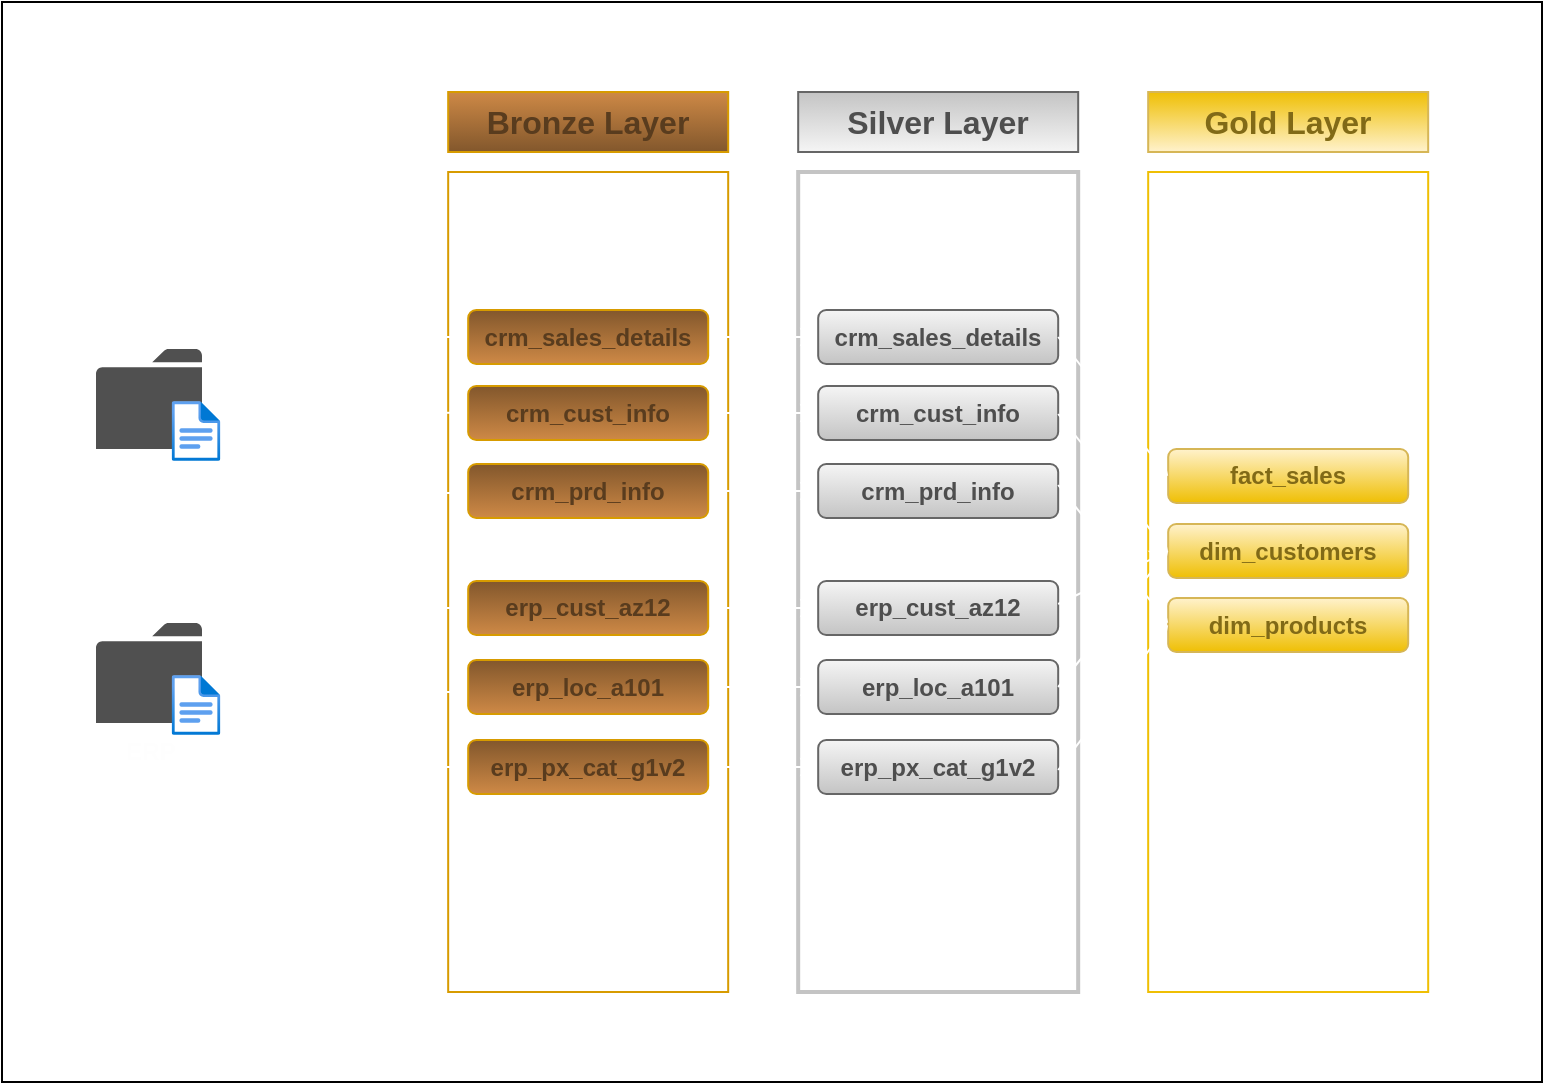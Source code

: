 <mxfile version="28.0.4">
  <diagram name="Page-1" id="mVFfSMtklnBvnMsJZJNf">
    <mxGraphModel dx="1426" dy="849" grid="1" gridSize="10" guides="1" tooltips="1" connect="1" arrows="1" fold="1" page="1" pageScale="1" pageWidth="1600" pageHeight="900" math="0" shadow="0">
      <root>
        <mxCell id="0" />
        <mxCell id="1" parent="0" />
        <mxCell id="yotmoJqwYragH5JAqgv--1" value="" style="rounded=0;whiteSpace=wrap;html=1;strokeColor=default;fillColor=none;" parent="1" vertex="1">
          <mxGeometry x="420" y="180" width="770" height="540" as="geometry" />
        </mxCell>
        <mxCell id="VkBxCyh6oDg-tgL7otwm-9" value="&lt;font&gt;&lt;b&gt;Bronze Layer&lt;/b&gt;&lt;/font&gt;" style="rounded=0;whiteSpace=wrap;html=1;fillColor=#82572C;strokeColor=#d79b00;gradientColor=#CE8946;gradientDirection=north;fontColor=#593C1E;fontSize=16;" parent="1" vertex="1">
          <mxGeometry x="643.09" y="225" width="140" height="30" as="geometry" />
        </mxCell>
        <mxCell id="VkBxCyh6oDg-tgL7otwm-10" value="&lt;div&gt;&lt;br&gt;&lt;/div&gt;&lt;div&gt;&lt;br&gt;&lt;/div&gt;" style="rounded=0;whiteSpace=wrap;html=1;fillColor=none;strokeColor=#d79b00;gradientColor=#CE8946;gradientDirection=north;fontColor=#593C1E;fontSize=16;" parent="1" vertex="1">
          <mxGeometry x="643.09" y="265" width="140" height="410" as="geometry" />
        </mxCell>
        <mxCell id="VkBxCyh6oDg-tgL7otwm-11" value="&lt;b&gt;&lt;font style=&quot;color: rgb(78, 78, 78);&quot;&gt;Silver&amp;nbsp;&lt;/font&gt;&lt;span style=&quot;color: rgb(78, 78, 78); background-color: transparent;&quot;&gt;Layer&lt;/span&gt;&lt;/b&gt;" style="rounded=0;whiteSpace=wrap;html=1;fillColor=#f5f5f5;strokeColor=#666666;gradientColor=#C4C4C4;gradientDirection=north;fontSize=16;" parent="1" vertex="1">
          <mxGeometry x="818.09" y="225" width="140" height="30" as="geometry" />
        </mxCell>
        <mxCell id="VkBxCyh6oDg-tgL7otwm-12" value="&lt;div&gt;&lt;br&gt;&lt;/div&gt;&lt;div&gt;&lt;br&gt;&lt;/div&gt;" style="rounded=0;whiteSpace=wrap;html=1;fillColor=none;strokeColor=#C4C4C4;gradientColor=#b3b3b3;gradientDirection=north;fontSize=16;strokeWidth=2;" parent="1" vertex="1">
          <mxGeometry x="818.09" y="265" width="140" height="410" as="geometry" />
        </mxCell>
        <mxCell id="VkBxCyh6oDg-tgL7otwm-13" value="&lt;font style=&quot;color: rgb(129, 106, 23);&quot;&gt;&lt;b style=&quot;&quot;&gt;Gold Layer&lt;/b&gt;&lt;/font&gt;" style="rounded=0;whiteSpace=wrap;html=1;fillColor=#fff2cc;strokeColor=#d6b656;gradientColor=#EFBF04;gradientDirection=north;fontSize=16;fontColor=light-dark(#816A17,#EDEDED);" parent="1" vertex="1">
          <mxGeometry x="993.09" y="225" width="140" height="30" as="geometry" />
        </mxCell>
        <mxCell id="VkBxCyh6oDg-tgL7otwm-14" value="&lt;div&gt;&lt;br&gt;&lt;/div&gt;&lt;div&gt;&lt;br&gt;&lt;/div&gt;" style="rounded=0;whiteSpace=wrap;html=1;fillColor=none;strokeColor=#EFBF04;gradientColor=#ffd966;gradientDirection=north;fontSize=16;" parent="1" vertex="1">
          <mxGeometry x="993.09" y="265" width="140" height="410" as="geometry" />
        </mxCell>
        <mxCell id="vbh47llDTaEJvTZYUc-N-12" style="edgeStyle=orthogonalEdgeStyle;rounded=0;orthogonalLoop=1;jettySize=auto;html=1;entryX=0;entryY=0.5;entryDx=0;entryDy=0;fontColor=#FFFCFC;strokeColor=#FFFFFF;" parent="1" source="VkBxCyh6oDg-tgL7otwm-15" target="yotmoJqwYragH5JAqgv--2" edge="1">
          <mxGeometry relative="1" as="geometry">
            <Array as="points">
              <mxPoint x="598.09" y="385" />
              <mxPoint x="598.09" y="348" />
            </Array>
          </mxGeometry>
        </mxCell>
        <mxCell id="vbh47llDTaEJvTZYUc-N-13" style="edgeStyle=orthogonalEdgeStyle;rounded=0;orthogonalLoop=1;jettySize=auto;html=1;entryX=0;entryY=0.25;entryDx=0;entryDy=0;strokeColor=#FFFFFF;" parent="1" edge="1">
          <mxGeometry relative="1" as="geometry">
            <mxPoint x="520.0" y="385.08" as="sourcePoint" />
            <mxPoint x="653.09" y="385.33" as="targetPoint" />
          </mxGeometry>
        </mxCell>
        <mxCell id="vbh47llDTaEJvTZYUc-N-14" style="edgeStyle=orthogonalEdgeStyle;rounded=0;orthogonalLoop=1;jettySize=auto;html=1;entryX=0;entryY=0.5;entryDx=0;entryDy=0;strokeColor=#FFFFFF;" parent="1" edge="1">
          <mxGeometry relative="1" as="geometry">
            <mxPoint x="520.0" y="379.5" as="sourcePoint" />
            <mxPoint x="653.09" y="425.5" as="targetPoint" />
            <Array as="points">
              <mxPoint x="520.09" y="385" />
              <mxPoint x="598.09" y="385" />
              <mxPoint x="598.09" y="426" />
            </Array>
          </mxGeometry>
        </mxCell>
        <mxCell id="VkBxCyh6oDg-tgL7otwm-15" value="&lt;b&gt;CRM&lt;/b&gt;" style="sketch=0;pointerEvents=1;shadow=0;dashed=0;html=1;strokeColor=none;fillColor=#505050;labelPosition=center;verticalLabelPosition=bottom;verticalAlign=top;outlineConnect=0;align=center;shape=mxgraph.office.concepts.folder;fontColor=#FFFFFF;" parent="1" vertex="1">
          <mxGeometry x="467" y="353.5" width="53" height="50" as="geometry" />
        </mxCell>
        <mxCell id="VkBxCyh6oDg-tgL7otwm-19" value="" style="image;aspect=fixed;html=1;points=[];align=center;fontSize=12;image=img/lib/azure2/general/File.svg;" parent="1" vertex="1">
          <mxGeometry x="504.83" y="379.5" width="24.35" height="30" as="geometry" />
        </mxCell>
        <mxCell id="vbh47llDTaEJvTZYUc-N-15" style="edgeStyle=orthogonalEdgeStyle;rounded=0;orthogonalLoop=1;jettySize=auto;html=1;entryX=0;entryY=0.5;entryDx=0;entryDy=0;strokeColor=#FFFFFF;" parent="1" source="VkBxCyh6oDg-tgL7otwm-20" target="yotmoJqwYragH5JAqgv--5" edge="1">
          <mxGeometry relative="1" as="geometry">
            <Array as="points">
              <mxPoint x="598.09" y="525" />
              <mxPoint x="598.09" y="483" />
            </Array>
          </mxGeometry>
        </mxCell>
        <mxCell id="vbh47llDTaEJvTZYUc-N-16" style="edgeStyle=orthogonalEdgeStyle;rounded=0;orthogonalLoop=1;jettySize=auto;html=1;entryX=0;entryY=0.5;entryDx=0;entryDy=0;strokeColor=#FFFFFF;" parent="1" source="VkBxCyh6oDg-tgL7otwm-20" target="yotmoJqwYragH5JAqgv--6" edge="1">
          <mxGeometry relative="1" as="geometry">
            <Array as="points">
              <mxPoint x="653.09" y="525" />
            </Array>
          </mxGeometry>
        </mxCell>
        <mxCell id="vbh47llDTaEJvTZYUc-N-17" style="edgeStyle=orthogonalEdgeStyle;rounded=0;orthogonalLoop=1;jettySize=auto;html=1;entryX=0;entryY=0.5;entryDx=0;entryDy=0;strokeColor=#FFFFFF;" parent="1" source="VkBxCyh6oDg-tgL7otwm-20" target="yotmoJqwYragH5JAqgv--7" edge="1">
          <mxGeometry relative="1" as="geometry">
            <Array as="points">
              <mxPoint x="598.09" y="525" />
              <mxPoint x="598.09" y="563" />
            </Array>
          </mxGeometry>
        </mxCell>
        <mxCell id="VkBxCyh6oDg-tgL7otwm-20" value="&lt;b&gt;ERP&lt;/b&gt;" style="sketch=0;pointerEvents=1;shadow=0;dashed=0;html=1;strokeColor=none;fillColor=#505050;labelPosition=center;verticalLabelPosition=bottom;verticalAlign=top;outlineConnect=0;align=center;shape=mxgraph.office.concepts.folder;fontColor=#FEFEFE;" parent="1" vertex="1">
          <mxGeometry x="467" y="490.5" width="53" height="50" as="geometry" />
        </mxCell>
        <mxCell id="VkBxCyh6oDg-tgL7otwm-21" value="" style="image;aspect=fixed;html=1;points=[];align=center;fontSize=12;image=img/lib/azure2/general/File.svg;" parent="1" vertex="1">
          <mxGeometry x="504.83" y="516.5" width="24.35" height="30" as="geometry" />
        </mxCell>
        <mxCell id="vbh47llDTaEJvTZYUc-N-18" style="edgeStyle=orthogonalEdgeStyle;rounded=0;orthogonalLoop=1;jettySize=auto;html=1;strokeColor=#FFFFFF;" parent="1" source="yotmoJqwYragH5JAqgv--2" target="vbh47llDTaEJvTZYUc-N-1" edge="1">
          <mxGeometry relative="1" as="geometry" />
        </mxCell>
        <mxCell id="yotmoJqwYragH5JAqgv--2" value="crm_sales_details" style="rounded=1;whiteSpace=wrap;html=1;fillColor=#82572C;gradientColor=#CE8946;strokeColor=#d79b00;fontColor=#593C1E;fontStyle=1" parent="1" vertex="1">
          <mxGeometry x="653.09" y="334" width="120" height="27" as="geometry" />
        </mxCell>
        <mxCell id="vbh47llDTaEJvTZYUc-N-19" style="edgeStyle=orthogonalEdgeStyle;rounded=0;orthogonalLoop=1;jettySize=auto;html=1;entryX=0;entryY=0.5;entryDx=0;entryDy=0;strokeColor=#FFFFFF;" parent="1" source="yotmoJqwYragH5JAqgv--3" target="vbh47llDTaEJvTZYUc-N-7" edge="1">
          <mxGeometry relative="1" as="geometry" />
        </mxCell>
        <mxCell id="yotmoJqwYragH5JAqgv--3" value="crm_cust_info" style="rounded=1;whiteSpace=wrap;html=1;fillColor=#82572C;gradientColor=#CE8946;strokeColor=#d79b00;fontColor=#593C1E;fontStyle=1" parent="1" vertex="1">
          <mxGeometry x="653.09" y="372" width="120" height="27" as="geometry" />
        </mxCell>
        <mxCell id="vbh47llDTaEJvTZYUc-N-20" style="edgeStyle=orthogonalEdgeStyle;rounded=0;orthogonalLoop=1;jettySize=auto;html=1;strokeColor=#FFFFFF;" parent="1" source="yotmoJqwYragH5JAqgv--4" target="vbh47llDTaEJvTZYUc-N-8" edge="1">
          <mxGeometry relative="1" as="geometry" />
        </mxCell>
        <mxCell id="yotmoJqwYragH5JAqgv--4" value="crm_prd_info" style="rounded=1;whiteSpace=wrap;html=1;fillColor=#82572C;gradientColor=#CE8946;strokeColor=#d79b00;fontColor=#593C1E;fontStyle=1" parent="1" vertex="1">
          <mxGeometry x="653.09" y="411" width="120" height="27" as="geometry" />
        </mxCell>
        <mxCell id="vbh47llDTaEJvTZYUc-N-21" style="edgeStyle=orthogonalEdgeStyle;rounded=0;orthogonalLoop=1;jettySize=auto;html=1;strokeColor=#FFFFFF;" parent="1" source="yotmoJqwYragH5JAqgv--5" target="vbh47llDTaEJvTZYUc-N-9" edge="1">
          <mxGeometry relative="1" as="geometry" />
        </mxCell>
        <mxCell id="yotmoJqwYragH5JAqgv--5" value="erp_cust_az12" style="rounded=1;whiteSpace=wrap;html=1;fillColor=#82572C;gradientColor=#CE8946;strokeColor=#d79b00;fontColor=#593C1E;fontStyle=1" parent="1" vertex="1">
          <mxGeometry x="653.09" y="469.5" width="120" height="27" as="geometry" />
        </mxCell>
        <mxCell id="vbh47llDTaEJvTZYUc-N-22" style="edgeStyle=orthogonalEdgeStyle;rounded=0;orthogonalLoop=1;jettySize=auto;html=1;strokeColor=#FFFFFF;" parent="1" source="yotmoJqwYragH5JAqgv--6" target="vbh47llDTaEJvTZYUc-N-10" edge="1">
          <mxGeometry relative="1" as="geometry" />
        </mxCell>
        <mxCell id="yotmoJqwYragH5JAqgv--6" value="erp_loc_a101" style="rounded=1;whiteSpace=wrap;html=1;fillColor=#82572C;gradientColor=#CE8946;strokeColor=#d79b00;fontColor=#593C1E;fontStyle=1" parent="1" vertex="1">
          <mxGeometry x="653.09" y="509" width="120" height="27" as="geometry" />
        </mxCell>
        <mxCell id="vbh47llDTaEJvTZYUc-N-23" style="edgeStyle=orthogonalEdgeStyle;rounded=0;orthogonalLoop=1;jettySize=auto;html=1;strokeColor=#FFFFFF;" parent="1" source="yotmoJqwYragH5JAqgv--7" target="vbh47llDTaEJvTZYUc-N-11" edge="1">
          <mxGeometry relative="1" as="geometry" />
        </mxCell>
        <mxCell id="yotmoJqwYragH5JAqgv--7" value="erp_px_cat_g1v2" style="rounded=1;whiteSpace=wrap;html=1;fillColor=#82572C;gradientColor=#CE8946;strokeColor=#d79b00;fontColor=#593C1E;fontStyle=1" parent="1" vertex="1">
          <mxGeometry x="653.09" y="549" width="120" height="27" as="geometry" />
        </mxCell>
        <mxCell id="vbh47llDTaEJvTZYUc-N-1" value="&lt;font style=&quot;color: rgb(78, 78, 78);&quot;&gt;crm_sales_details&lt;/font&gt;" style="rounded=1;whiteSpace=wrap;html=1;fillColor=#F5F5F5;gradientColor=#C4C4C4;strokeColor=#666666;fontColor=#593C1E;fontStyle=1" parent="1" vertex="1">
          <mxGeometry x="828.09" y="334" width="120" height="27" as="geometry" />
        </mxCell>
        <mxCell id="vbh47llDTaEJvTZYUc-N-7" value="&lt;font style=&quot;color: rgb(78, 78, 78);&quot;&gt;crm_cust_info&lt;/font&gt;" style="rounded=1;whiteSpace=wrap;html=1;fillColor=#F5F5F5;gradientColor=#C4C4C4;strokeColor=#666666;fontColor=#593C1E;fontStyle=1" parent="1" vertex="1">
          <mxGeometry x="828.09" y="372" width="120" height="27" as="geometry" />
        </mxCell>
        <mxCell id="vbh47llDTaEJvTZYUc-N-8" value="&lt;font style=&quot;color: rgb(78, 78, 78);&quot;&gt;crm_prd_info&lt;/font&gt;" style="rounded=1;whiteSpace=wrap;html=1;fillColor=#F5F5F5;gradientColor=#C4C4C4;strokeColor=#666666;fontColor=#593C1E;fontStyle=1" parent="1" vertex="1">
          <mxGeometry x="828.09" y="411" width="120" height="27" as="geometry" />
        </mxCell>
        <mxCell id="vbh47llDTaEJvTZYUc-N-9" value="&lt;font style=&quot;color: rgb(78, 78, 78);&quot;&gt;erp_cust_az12&lt;/font&gt;" style="rounded=1;whiteSpace=wrap;html=1;fillColor=#F5F5F5;gradientColor=#C4C4C4;strokeColor=#666666;fontColor=#593C1E;fontStyle=1" parent="1" vertex="1">
          <mxGeometry x="828.09" y="469.5" width="120" height="27" as="geometry" />
        </mxCell>
        <mxCell id="vbh47llDTaEJvTZYUc-N-10" value="&lt;font style=&quot;color: rgb(78, 78, 78);&quot;&gt;erp_loc_a101&lt;/font&gt;" style="rounded=1;whiteSpace=wrap;html=1;fillColor=#F5F5F5;gradientColor=#C4C4C4;strokeColor=#666666;fontColor=#593C1E;fontStyle=1" parent="1" vertex="1">
          <mxGeometry x="828.09" y="509" width="120" height="27" as="geometry" />
        </mxCell>
        <mxCell id="vbh47llDTaEJvTZYUc-N-11" value="&lt;font style=&quot;color: rgb(78, 78, 78);&quot;&gt;erp_px_cat_g1v2&lt;/font&gt;" style="rounded=1;whiteSpace=wrap;html=1;fillColor=#F5F5F5;gradientColor=#C4C4C4;strokeColor=#666666;fontColor=#593C1E;fontStyle=1" parent="1" vertex="1">
          <mxGeometry x="828.09" y="549" width="120" height="27" as="geometry" />
        </mxCell>
        <mxCell id="lKSYH-GEVlxmnyc4tPlU-1" value="&lt;font style=&quot;&quot;&gt;fact_sales&lt;/font&gt;" style="rounded=1;whiteSpace=wrap;html=1;fillColor=#FFF2CC;gradientColor=#EFBF04;strokeColor=#D6B656;fontColor=#816A17;fontStyle=1" vertex="1" parent="1">
          <mxGeometry x="1003.09" y="403.5" width="120" height="27" as="geometry" />
        </mxCell>
        <mxCell id="lKSYH-GEVlxmnyc4tPlU-4" value="&lt;font style=&quot;&quot;&gt;dim_customers&lt;/font&gt;" style="rounded=1;whiteSpace=wrap;html=1;fillColor=#FFF2CC;gradientColor=#EFBF04;strokeColor=#D6B656;fontColor=#816A17;fontStyle=1" vertex="1" parent="1">
          <mxGeometry x="1003.09" y="441" width="120" height="27" as="geometry" />
        </mxCell>
        <mxCell id="lKSYH-GEVlxmnyc4tPlU-5" value="&lt;font style=&quot;&quot;&gt;dim_products&lt;/font&gt;" style="rounded=1;whiteSpace=wrap;html=1;fillColor=#FFF2CC;gradientColor=#EFBF04;strokeColor=#D6B656;fontColor=#816A17;fontStyle=1" vertex="1" parent="1">
          <mxGeometry x="1003.09" y="478" width="120" height="27" as="geometry" />
        </mxCell>
        <mxCell id="lKSYH-GEVlxmnyc4tPlU-6" value="" style="endArrow=classic;html=1;rounded=0;fontColor=#FFFFFF;labelBackgroundColor=default;strokeColor=#FFFFFF;entryX=0;entryY=0.5;entryDx=0;entryDy=0;exitX=1;exitY=0.5;exitDx=0;exitDy=0;jumpStyle=gap;" edge="1" parent="1" source="vbh47llDTaEJvTZYUc-N-1" target="lKSYH-GEVlxmnyc4tPlU-1">
          <mxGeometry width="50" height="50" relative="1" as="geometry">
            <mxPoint x="958.09" y="355" as="sourcePoint" />
            <mxPoint x="1008.09" y="305" as="targetPoint" />
          </mxGeometry>
        </mxCell>
        <mxCell id="lKSYH-GEVlxmnyc4tPlU-7" value="" style="endArrow=classic;html=1;rounded=0;fontColor=#FFFFFF;labelBackgroundColor=default;strokeColor=#FFFFFF;entryX=0;entryY=0.5;entryDx=0;entryDy=0;exitX=1;exitY=0.5;exitDx=0;exitDy=0;jumpStyle=gap;" edge="1" parent="1">
          <mxGeometry width="50" height="50" relative="1" as="geometry">
            <mxPoint x="948.09" y="386" as="sourcePoint" />
            <mxPoint x="1003.09" y="455" as="targetPoint" />
          </mxGeometry>
        </mxCell>
        <mxCell id="lKSYH-GEVlxmnyc4tPlU-8" value="" style="endArrow=classic;html=1;rounded=0;fontColor=#FFFFFF;labelBackgroundColor=default;strokeColor=#FFFFFF;entryX=0;entryY=0.5;entryDx=0;entryDy=0;exitX=1;exitY=0.5;exitDx=0;exitDy=0;jumpStyle=gap;" edge="1" parent="1">
          <mxGeometry width="50" height="50" relative="1" as="geometry">
            <mxPoint x="948.09" y="421.5" as="sourcePoint" />
            <mxPoint x="1003.09" y="490.5" as="targetPoint" />
          </mxGeometry>
        </mxCell>
        <mxCell id="lKSYH-GEVlxmnyc4tPlU-9" value="" style="endArrow=classic;html=1;rounded=0;fontColor=#FFFFFF;labelBackgroundColor=default;strokeColor=#FFFFFF;entryX=0;entryY=0.5;entryDx=0;entryDy=0;exitX=1;exitY=0.5;exitDx=0;exitDy=0;jumpStyle=gap;" edge="1" parent="1" target="lKSYH-GEVlxmnyc4tPlU-4">
          <mxGeometry width="50" height="50" relative="1" as="geometry">
            <mxPoint x="948.09" y="481" as="sourcePoint" />
            <mxPoint x="1003.09" y="550" as="targetPoint" />
          </mxGeometry>
        </mxCell>
        <mxCell id="lKSYH-GEVlxmnyc4tPlU-10" value="" style="endArrow=classic;html=1;rounded=0;fontColor=#FFFFFF;labelBackgroundColor=default;strokeColor=#FFFFFF;entryX=0;entryY=0.5;entryDx=0;entryDy=0;exitX=1;exitY=0.5;exitDx=0;exitDy=0;jumpStyle=gap;" edge="1" parent="1" target="lKSYH-GEVlxmnyc4tPlU-4">
          <mxGeometry width="50" height="50" relative="1" as="geometry">
            <mxPoint x="948.09" y="522.5" as="sourcePoint" />
            <mxPoint x="1003.09" y="496.5" as="targetPoint" />
          </mxGeometry>
        </mxCell>
        <mxCell id="lKSYH-GEVlxmnyc4tPlU-11" value="" style="endArrow=classic;html=1;rounded=0;fontColor=#FFFFFF;labelBackgroundColor=default;strokeColor=#FFFFFF;entryX=0;entryY=0.5;entryDx=0;entryDy=0;exitX=1;exitY=0.5;exitDx=0;exitDy=0;jumpStyle=gap;" edge="1" parent="1" target="lKSYH-GEVlxmnyc4tPlU-5">
          <mxGeometry width="50" height="50" relative="1" as="geometry">
            <mxPoint x="948.09" y="564" as="sourcePoint" />
            <mxPoint x="1003.09" y="496.5" as="targetPoint" />
          </mxGeometry>
        </mxCell>
        <mxCell id="lKSYH-GEVlxmnyc4tPlU-13" value="&lt;font style=&quot;font-size: 21px;&quot;&gt;&lt;b&gt;Data flow&lt;/b&gt;&lt;br&gt;Diagram&lt;/font&gt;" style="text;html=1;align=left;verticalAlign=middle;whiteSpace=wrap;rounded=0;fontColor=#FFFFFF;" vertex="1" parent="1">
          <mxGeometry x="467" y="225" width="110" height="50" as="geometry" />
        </mxCell>
      </root>
    </mxGraphModel>
  </diagram>
</mxfile>
